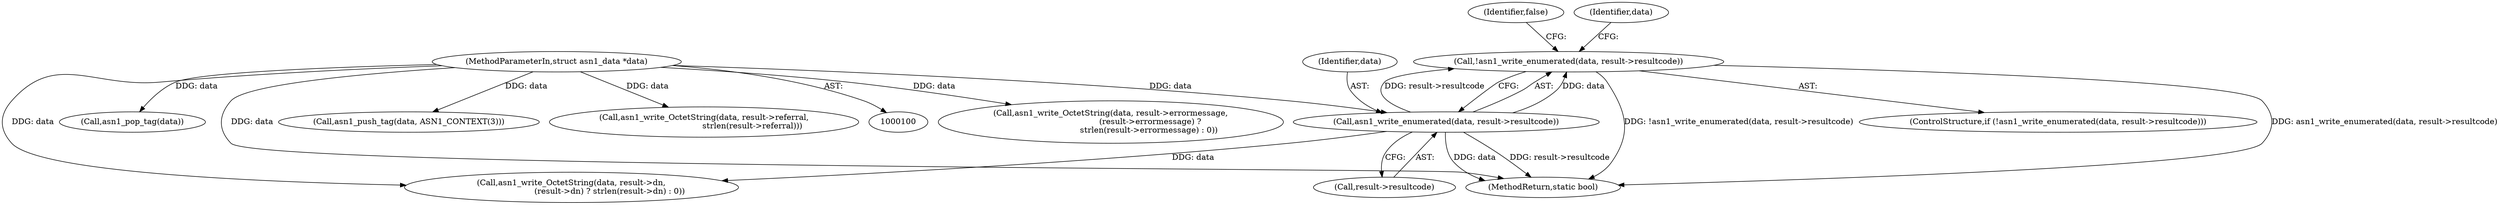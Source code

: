 digraph "0_samba_530d50a1abdcdf4d1775652d4c456c1274d83d8d_0@API" {
"1000105" [label="(Call,!asn1_write_enumerated(data, result->resultcode))"];
"1000106" [label="(Call,asn1_write_enumerated(data, result->resultcode))"];
"1000101" [label="(MethodParameterIn,struct asn1_data *data)"];
"1000133" [label="(Call,asn1_write_OctetString(data, result->errormessage,\n                               (result->errormessage) ?\n                              strlen(result->errormessage) : 0))"];
"1000101" [label="(MethodParameterIn,struct asn1_data *data)"];
"1000115" [label="(Call,asn1_write_OctetString(data, result->dn,\n                              (result->dn) ? strlen(result->dn) : 0))"];
"1000177" [label="(Call,asn1_pop_tag(data))"];
"1000108" [label="(Call,result->resultcode)"];
"1000112" [label="(Identifier,false)"];
"1000104" [label="(ControlStructure,if (!asn1_write_enumerated(data, result->resultcode)))"];
"1000105" [label="(Call,!asn1_write_enumerated(data, result->resultcode))"];
"1000156" [label="(Call,asn1_push_tag(data, ASN1_CONTEXT(3)))"];
"1000106" [label="(Call,asn1_write_enumerated(data, result->resultcode))"];
"1000116" [label="(Identifier,data)"];
"1000183" [label="(MethodReturn,static bool)"];
"1000164" [label="(Call,asn1_write_OctetString(data, result->referral,\n                                      strlen(result->referral)))"];
"1000107" [label="(Identifier,data)"];
"1000105" -> "1000104"  [label="AST: "];
"1000105" -> "1000106"  [label="CFG: "];
"1000106" -> "1000105"  [label="AST: "];
"1000112" -> "1000105"  [label="CFG: "];
"1000116" -> "1000105"  [label="CFG: "];
"1000105" -> "1000183"  [label="DDG: !asn1_write_enumerated(data, result->resultcode)"];
"1000105" -> "1000183"  [label="DDG: asn1_write_enumerated(data, result->resultcode)"];
"1000106" -> "1000105"  [label="DDG: data"];
"1000106" -> "1000105"  [label="DDG: result->resultcode"];
"1000106" -> "1000108"  [label="CFG: "];
"1000107" -> "1000106"  [label="AST: "];
"1000108" -> "1000106"  [label="AST: "];
"1000106" -> "1000183"  [label="DDG: result->resultcode"];
"1000106" -> "1000183"  [label="DDG: data"];
"1000101" -> "1000106"  [label="DDG: data"];
"1000106" -> "1000115"  [label="DDG: data"];
"1000101" -> "1000100"  [label="AST: "];
"1000101" -> "1000183"  [label="DDG: data"];
"1000101" -> "1000115"  [label="DDG: data"];
"1000101" -> "1000133"  [label="DDG: data"];
"1000101" -> "1000156"  [label="DDG: data"];
"1000101" -> "1000164"  [label="DDG: data"];
"1000101" -> "1000177"  [label="DDG: data"];
}
